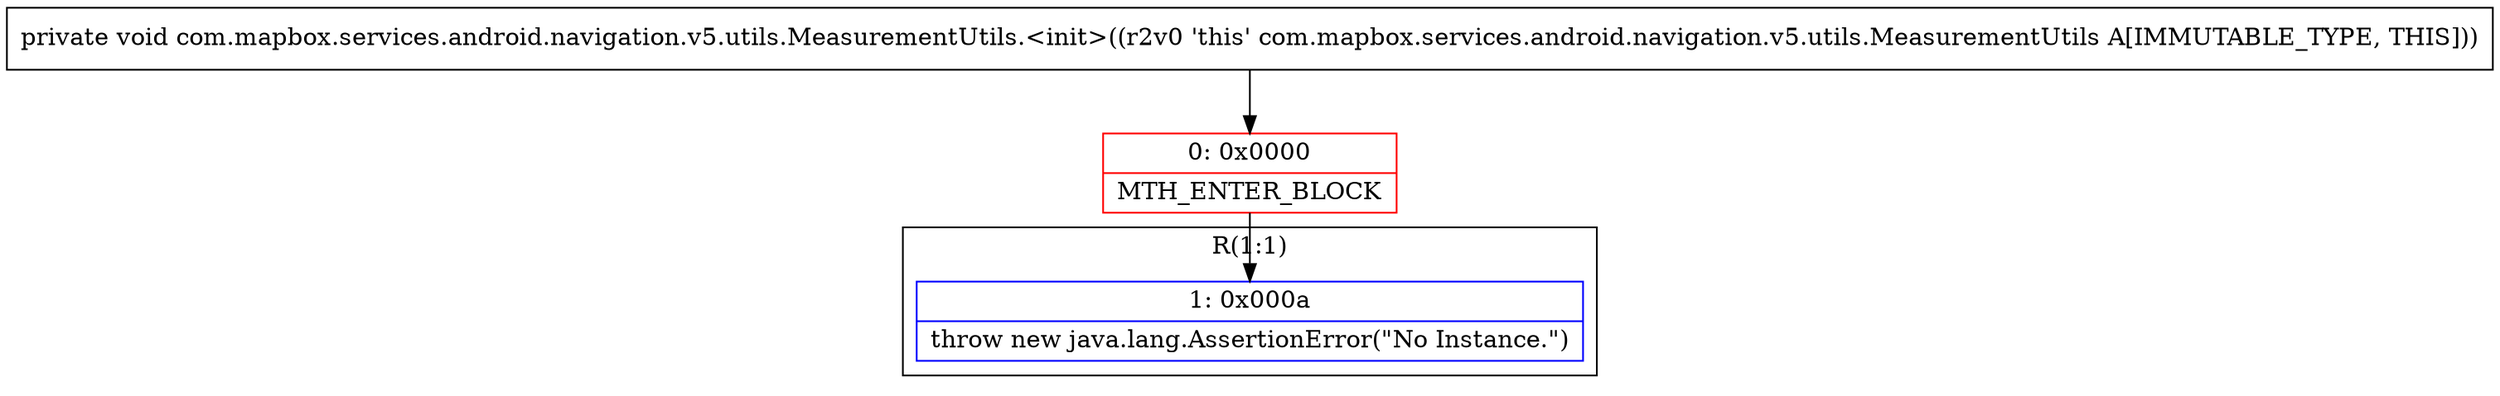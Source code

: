 digraph "CFG forcom.mapbox.services.android.navigation.v5.utils.MeasurementUtils.\<init\>()V" {
subgraph cluster_Region_67498241 {
label = "R(1:1)";
node [shape=record,color=blue];
Node_1 [shape=record,label="{1\:\ 0x000a|throw new java.lang.AssertionError(\"No Instance.\")\l}"];
}
Node_0 [shape=record,color=red,label="{0\:\ 0x0000|MTH_ENTER_BLOCK\l}"];
MethodNode[shape=record,label="{private void com.mapbox.services.android.navigation.v5.utils.MeasurementUtils.\<init\>((r2v0 'this' com.mapbox.services.android.navigation.v5.utils.MeasurementUtils A[IMMUTABLE_TYPE, THIS])) }"];
MethodNode -> Node_0;
Node_0 -> Node_1;
}

